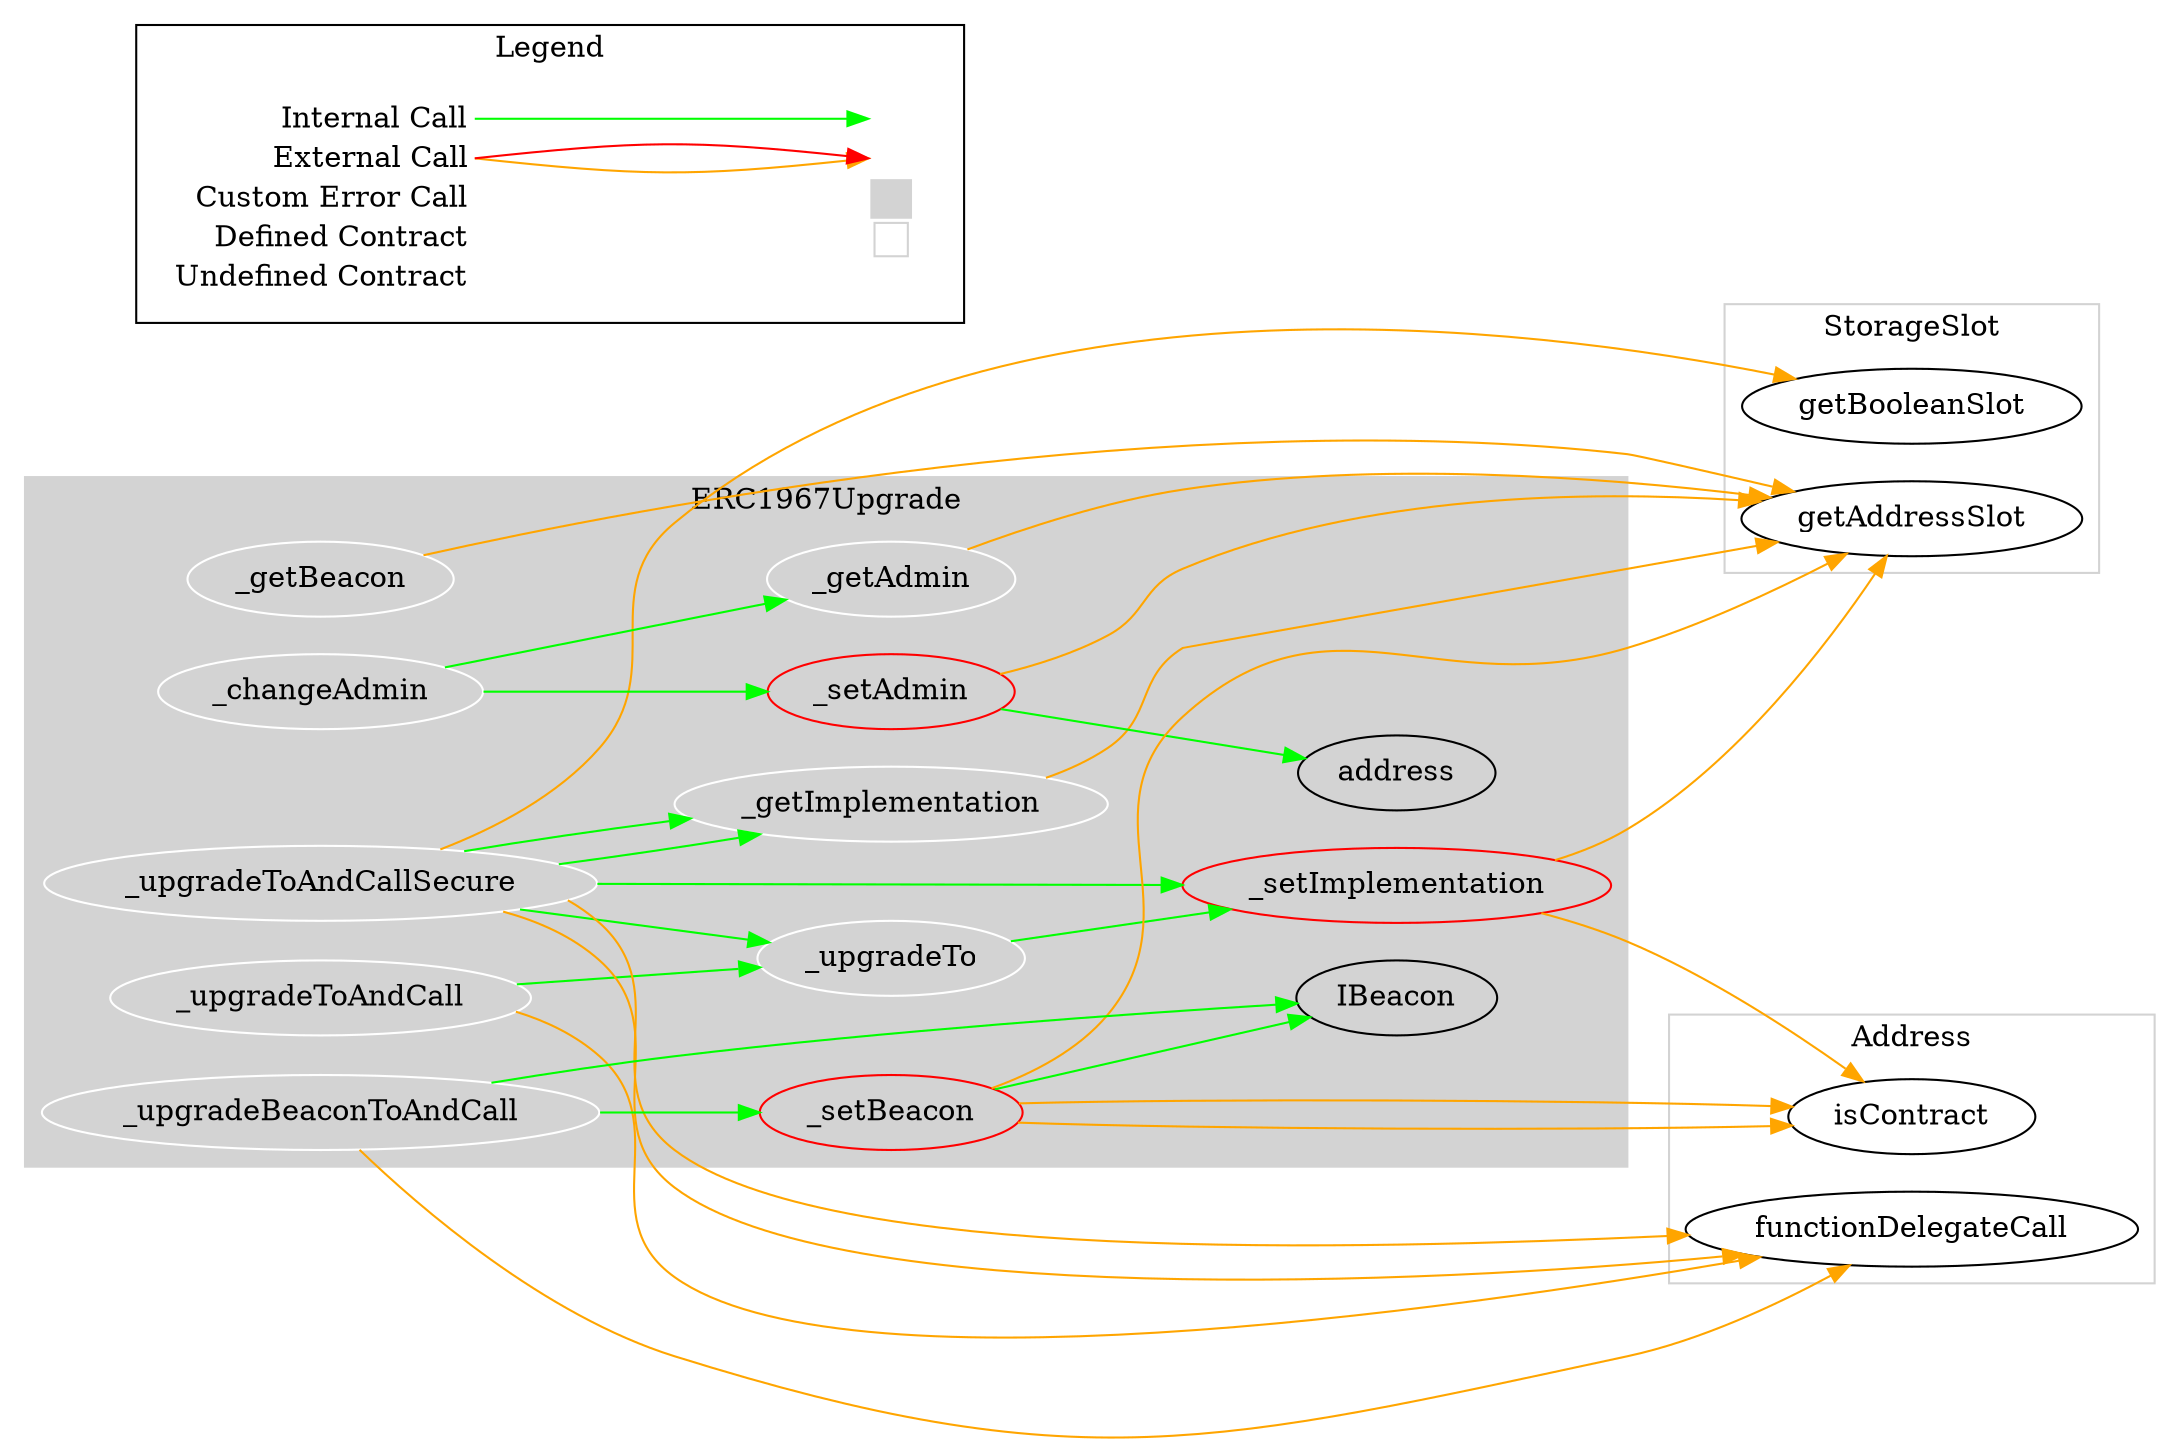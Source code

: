 digraph G {
  graph [ ratio = "auto", page = "100", compound =true ];
subgraph "clusterERC1967Upgrade" {
  graph [ label = "ERC1967Upgrade", color = "lightgray", style = "filled", bgcolor = "lightgray" ];
  "ERC1967Upgrade._getImplementation" [ label = "_getImplementation", color = "white" ];
  "ERC1967Upgrade._setImplementation" [ label = "_setImplementation", color = "red" ];
  "ERC1967Upgrade._upgradeTo" [ label = "_upgradeTo", color = "white" ];
  "ERC1967Upgrade._upgradeToAndCall" [ label = "_upgradeToAndCall", color = "white" ];
  "ERC1967Upgrade._upgradeToAndCallSecure" [ label = "_upgradeToAndCallSecure", color = "white" ];
  "ERC1967Upgrade._getAdmin" [ label = "_getAdmin", color = "white" ];
  "ERC1967Upgrade._setAdmin" [ label = "_setAdmin", color = "red" ];
  "ERC1967Upgrade._changeAdmin" [ label = "_changeAdmin", color = "white" ];
  "ERC1967Upgrade._getBeacon" [ label = "_getBeacon", color = "white" ];
  "ERC1967Upgrade._setBeacon" [ label = "_setBeacon", color = "red" ];
  "ERC1967Upgrade._upgradeBeaconToAndCall" [ label = "_upgradeBeaconToAndCall", color = "white" ];
  "ERC1967Upgrade.address" [ label = "address" ];
  "ERC1967Upgrade.IBeacon" [ label = "IBeacon" ];
}

subgraph "clusterStorageSlot" {
  graph [ label = "StorageSlot", color = "lightgray" ];
  "StorageSlot.getAddressSlot" [ label = "getAddressSlot" ];
  "StorageSlot.getBooleanSlot" [ label = "getBooleanSlot" ];
}

subgraph "clusterAddress" {
  graph [ label = "Address", color = "lightgray" ];
  "Address.isContract" [ label = "isContract" ];
  "Address.functionDelegateCall" [ label = "functionDelegateCall" ];
}

  "ERC1967Upgrade._getImplementation";
  "StorageSlot.getAddressSlot";
  "ERC1967Upgrade._setImplementation";
  "Address.isContract";
  "ERC1967Upgrade._upgradeTo";
  "ERC1967Upgrade._upgradeToAndCall";
  "Address.functionDelegateCall";
  "ERC1967Upgrade._upgradeToAndCallSecure";
  "StorageSlot.getBooleanSlot";
  "ERC1967Upgrade._getAdmin";
  "ERC1967Upgrade._setAdmin";
  "ERC1967Upgrade.address";
  "ERC1967Upgrade._changeAdmin";
  "ERC1967Upgrade._getBeacon";
  "ERC1967Upgrade._setBeacon";
  "ERC1967Upgrade.IBeacon";
  "ERC1967Upgrade._upgradeBeaconToAndCall";
  "ERC1967Upgrade._getImplementation" -> "StorageSlot.getAddressSlot" [ color = "orange" ];
  "ERC1967Upgrade._setImplementation" -> "Address.isContract" [ color = "orange" ];
  "ERC1967Upgrade._setImplementation" -> "StorageSlot.getAddressSlot" [ color = "orange" ];
  "ERC1967Upgrade._upgradeTo" -> "ERC1967Upgrade._setImplementation" [ color = "green" ];
  "ERC1967Upgrade._upgradeToAndCall" -> "ERC1967Upgrade._upgradeTo" [ color = "green" ];
  "ERC1967Upgrade._upgradeToAndCall" -> "Address.functionDelegateCall" [ color = "orange" ];
  "ERC1967Upgrade._upgradeToAndCallSecure" -> "ERC1967Upgrade._getImplementation" [ color = "green" ];
  "ERC1967Upgrade._upgradeToAndCallSecure" -> "ERC1967Upgrade._setImplementation" [ color = "green" ];
  "ERC1967Upgrade._upgradeToAndCallSecure" -> "Address.functionDelegateCall" [ color = "orange" ];
  "ERC1967Upgrade._upgradeToAndCallSecure" -> "StorageSlot.getBooleanSlot" [ color = "orange" ];
  "ERC1967Upgrade._upgradeToAndCallSecure" -> "Address.functionDelegateCall" [ color = "orange" ];
  "ERC1967Upgrade._upgradeToAndCallSecure" -> "ERC1967Upgrade._getImplementation" [ color = "green" ];
  "ERC1967Upgrade._upgradeToAndCallSecure" -> "ERC1967Upgrade._upgradeTo" [ color = "green" ];
  "ERC1967Upgrade._getAdmin" -> "StorageSlot.getAddressSlot" [ color = "orange" ];
  "ERC1967Upgrade._setAdmin" -> "ERC1967Upgrade.address" [ color = "green" ];
  "ERC1967Upgrade._setAdmin" -> "StorageSlot.getAddressSlot" [ color = "orange" ];
  "ERC1967Upgrade._changeAdmin" -> "ERC1967Upgrade._getAdmin" [ color = "green" ];
  "ERC1967Upgrade._changeAdmin" -> "ERC1967Upgrade._setAdmin" [ color = "green" ];
  "ERC1967Upgrade._getBeacon" -> "StorageSlot.getAddressSlot" [ color = "orange" ];
  "ERC1967Upgrade._setBeacon" -> "Address.isContract" [ color = "orange" ];
  "ERC1967Upgrade._setBeacon" -> "Address.isContract" [ color = "orange" ];
  "ERC1967Upgrade._setBeacon" -> "ERC1967Upgrade.IBeacon" [ color = "green" ];
  "ERC1967Upgrade._setBeacon" -> "StorageSlot.getAddressSlot" [ color = "orange" ];
  "ERC1967Upgrade._upgradeBeaconToAndCall" -> "ERC1967Upgrade._setBeacon" [ color = "green" ];
  "ERC1967Upgrade._upgradeBeaconToAndCall" -> "Address.functionDelegateCall" [ color = "orange" ];
  "ERC1967Upgrade._upgradeBeaconToAndCall" -> "ERC1967Upgrade.IBeacon" [ color = "green" ];


rankdir=LR
node [shape=plaintext]
subgraph cluster_01 { 
label = "Legend";
key [label=<<table border="0" cellpadding="2" cellspacing="0" cellborder="0">
  <tr><td align="right" port="i1">Internal Call</td></tr>
  <tr><td align="right" port="i2">External Call</td></tr>
  <tr><td align="right" port="i2">Custom Error Call</td></tr>
  <tr><td align="right" port="i3">Defined Contract</td></tr>
  <tr><td align="right" port="i4">Undefined Contract</td></tr>
  </table>>]
key2 [label=<<table border="0" cellpadding="2" cellspacing="0" cellborder="0">
  <tr><td port="i1">&nbsp;&nbsp;&nbsp;</td></tr>
  <tr><td port="i2">&nbsp;&nbsp;&nbsp;</td></tr>
  <tr><td port="i3" bgcolor="lightgray">&nbsp;&nbsp;&nbsp;</td></tr>
  <tr><td port="i4">
    <table border="1" cellborder="0" cellspacing="0" cellpadding="7" color="lightgray">
      <tr>
       <td></td>
      </tr>
     </table>
  </td></tr>
  </table>>]
key:i1:e -> key2:i1:w [color="green"]
key:i2:e -> key2:i2:w [color="orange"]
key:i2:e -> key2:i2:w [color="red"]
}
}

